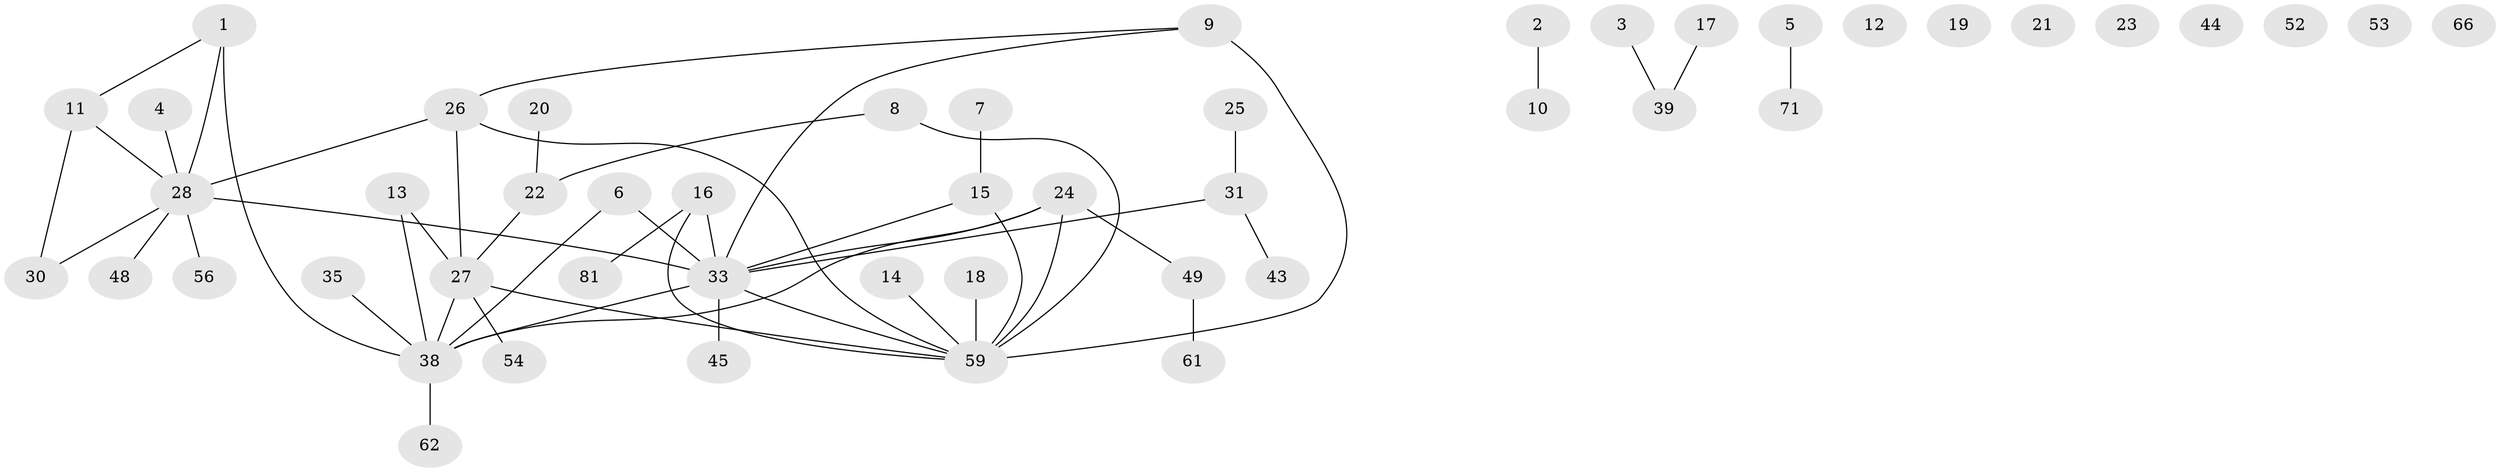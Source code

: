 // original degree distribution, {4: 0.10843373493975904, 1: 0.3493975903614458, 2: 0.21686746987951808, 3: 0.1566265060240964, 0: 0.08433734939759036, 6: 0.03614457831325301, 5: 0.04819277108433735}
// Generated by graph-tools (version 1.1) at 2025/16/03/04/25 18:16:35]
// undirected, 49 vertices, 52 edges
graph export_dot {
graph [start="1"]
  node [color=gray90,style=filled];
  1 [super="+60+65+40"];
  2;
  3;
  4 [super="+29"];
  5;
  6;
  7;
  8;
  9;
  10;
  11;
  12;
  13;
  14;
  15 [super="+55"];
  16;
  17;
  18;
  19;
  20 [super="+72"];
  21;
  22;
  23;
  24;
  25 [super="+32"];
  26 [super="+69+36"];
  27 [super="+46"];
  28 [super="+41+58"];
  30 [super="+80"];
  31 [super="+37+50"];
  33 [super="+34+47+51"];
  35;
  38 [super="+57+67+77"];
  39 [super="+73+42"];
  43;
  44;
  45;
  48;
  49;
  52;
  53;
  54;
  56;
  59 [super="+64"];
  61;
  62;
  66 [super="+74"];
  71;
  81;
  1 -- 11;
  1 -- 28;
  1 -- 38;
  2 -- 10;
  3 -- 39;
  4 -- 28 [weight=2];
  5 -- 71;
  6 -- 38;
  6 -- 33;
  7 -- 15;
  8 -- 22;
  8 -- 59;
  9 -- 59 [weight=2];
  9 -- 26;
  9 -- 33;
  11 -- 30;
  11 -- 28;
  13 -- 27;
  13 -- 38;
  14 -- 59;
  15 -- 59;
  15 -- 33;
  16 -- 81;
  16 -- 59;
  16 -- 33;
  17 -- 39;
  18 -- 59;
  20 -- 22;
  22 -- 27;
  24 -- 49;
  24 -- 59;
  24 -- 33;
  24 -- 38;
  25 -- 31;
  26 -- 59;
  26 -- 27;
  26 -- 28 [weight=2];
  27 -- 54;
  27 -- 59;
  27 -- 38;
  28 -- 48;
  28 -- 33;
  28 -- 56;
  28 -- 30;
  31 -- 43;
  31 -- 33;
  33 -- 59;
  33 -- 45;
  33 -- 38;
  35 -- 38;
  38 -- 62;
  49 -- 61;
}
